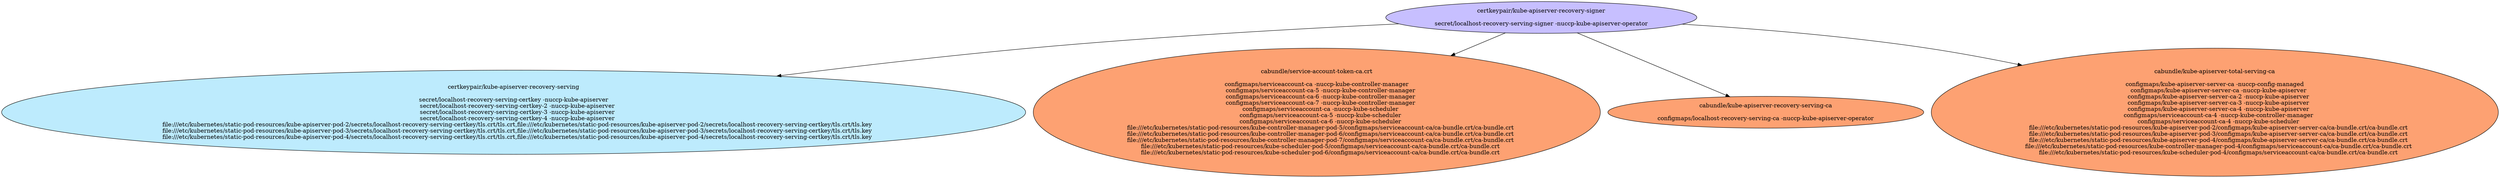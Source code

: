 digraph "Local Certificate" {
  // Node definitions.
  4 [
    label="certkeypair/kube-apiserver-recovery-signer\n\nsecret/localhost-recovery-serving-signer -nuccp-kube-apiserver-operator\n"
    style=filled
    fillcolor="#c7bfff"
  ];
  5 [
    label="certkeypair/kube-apiserver-recovery-serving\n\nsecret/localhost-recovery-serving-certkey -nuccp-kube-apiserver\n    secret/localhost-recovery-serving-certkey-2 -nuccp-kube-apiserver\n    secret/localhost-recovery-serving-certkey-3 -nuccp-kube-apiserver\n    secret/localhost-recovery-serving-certkey-4 -nuccp-kube-apiserver\n    file:///etc/kubernetes/static-pod-resources/kube-apiserver-pod-2/secrets/localhost-recovery-serving-certkey/tls.crt/tls.crt,file:///etc/kubernetes/static-pod-resources/kube-apiserver-pod-2/secrets/localhost-recovery-serving-certkey/tls.crt/tls.key\n    file:///etc/kubernetes/static-pod-resources/kube-apiserver-pod-3/secrets/localhost-recovery-serving-certkey/tls.crt/tls.crt,file:///etc/kubernetes/static-pod-resources/kube-apiserver-pod-3/secrets/localhost-recovery-serving-certkey/tls.crt/tls.key\n    file:///etc/kubernetes/static-pod-resources/kube-apiserver-pod-4/secrets/localhost-recovery-serving-certkey/tls.crt/tls.crt,file:///etc/kubernetes/static-pod-resources/kube-apiserver-pod-4/secrets/localhost-recovery-serving-certkey/tls.crt/tls.key\n"
    style=filled
    fillcolor="#bdebfd"
  ];
  11 [
    label="cabundle/service-account-token-ca.crt\n\nconfigmaps/serviceaccount-ca -nuccp-kube-controller-manager\n    configmaps/serviceaccount-ca-5 -nuccp-kube-controller-manager\n    configmaps/serviceaccount-ca-6 -nuccp-kube-controller-manager\n    configmaps/serviceaccount-ca-7 -nuccp-kube-controller-manager\n    configmaps/serviceaccount-ca -nuccp-kube-scheduler\n    configmaps/serviceaccount-ca-5 -nuccp-kube-scheduler\n    configmaps/serviceaccount-ca-6 -nuccp-kube-scheduler\n    file:///etc/kubernetes/static-pod-resources/kube-controller-manager-pod-5/configmaps/serviceaccount-ca/ca-bundle.crt/ca-bundle.crt\n    file:///etc/kubernetes/static-pod-resources/kube-controller-manager-pod-6/configmaps/serviceaccount-ca/ca-bundle.crt/ca-bundle.crt\n    file:///etc/kubernetes/static-pod-resources/kube-controller-manager-pod-7/configmaps/serviceaccount-ca/ca-bundle.crt/ca-bundle.crt\n    file:///etc/kubernetes/static-pod-resources/kube-scheduler-pod-5/configmaps/serviceaccount-ca/ca-bundle.crt/ca-bundle.crt\n    file:///etc/kubernetes/static-pod-resources/kube-scheduler-pod-6/configmaps/serviceaccount-ca/ca-bundle.crt/ca-bundle.crt\n"
    style=filled
    fillcolor="#fda172"
  ];
  13 [
    label="cabundle/kube-apiserver-recovery-serving-ca\n\nconfigmaps/localhost-recovery-serving-ca -nuccp-kube-apiserver-operator\n"
    style=filled
    fillcolor="#fda172"
  ];
  17 [
    label="cabundle/kube-apiserver-total-serving-ca\n\nconfigmaps/kube-apiserver-server-ca -nuccp-config-managed\n    configmaps/kube-apiserver-server-ca -nuccp-kube-apiserver\n    configmaps/kube-apiserver-server-ca-2 -nuccp-kube-apiserver\n    configmaps/kube-apiserver-server-ca-3 -nuccp-kube-apiserver\n    configmaps/kube-apiserver-server-ca-4 -nuccp-kube-apiserver\n    configmaps/serviceaccount-ca-4 -nuccp-kube-controller-manager\n    configmaps/serviceaccount-ca-4 -nuccp-kube-scheduler\n    file:///etc/kubernetes/static-pod-resources/kube-apiserver-pod-2/configmaps/kube-apiserver-server-ca/ca-bundle.crt/ca-bundle.crt\n    file:///etc/kubernetes/static-pod-resources/kube-apiserver-pod-3/configmaps/kube-apiserver-server-ca/ca-bundle.crt/ca-bundle.crt\n    file:///etc/kubernetes/static-pod-resources/kube-apiserver-pod-4/configmaps/kube-apiserver-server-ca/ca-bundle.crt/ca-bundle.crt\n    file:///etc/kubernetes/static-pod-resources/kube-controller-manager-pod-4/configmaps/serviceaccount-ca/ca-bundle.crt/ca-bundle.crt\n    file:///etc/kubernetes/static-pod-resources/kube-scheduler-pod-4/configmaps/serviceaccount-ca/ca-bundle.crt/ca-bundle.crt\n"
    style=filled
    fillcolor="#fda172"
  ];

  // Edge definitions.
  4 -> 5;
  4 -> 11;
  4 -> 13;
  4 -> 17;
}